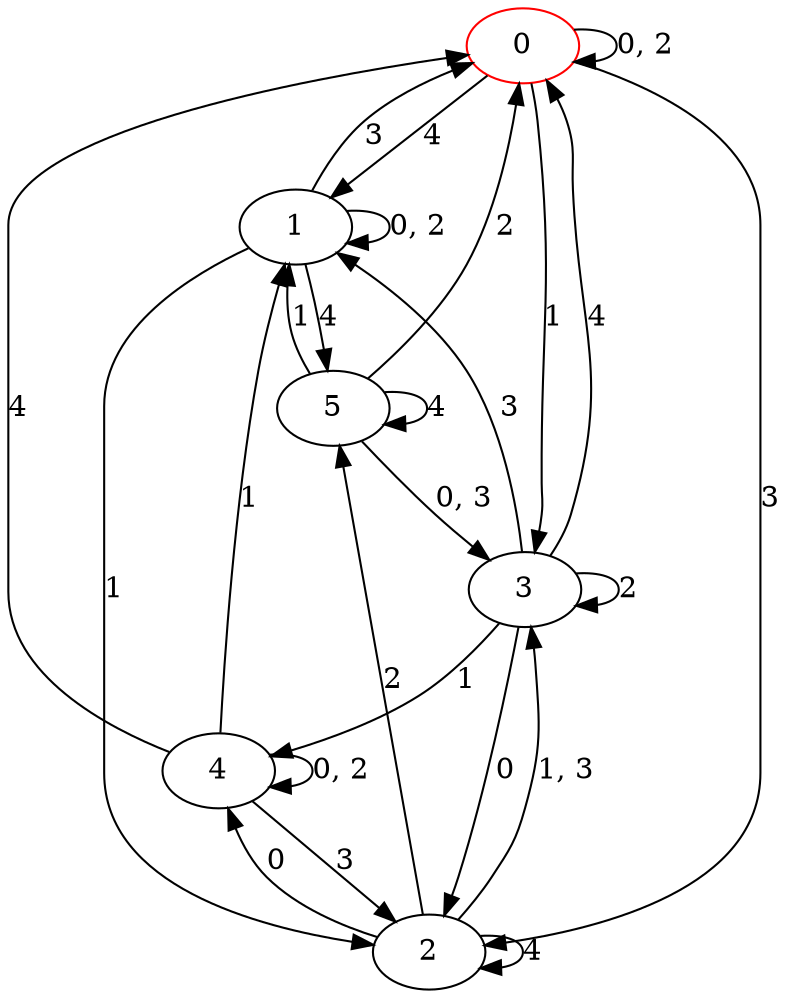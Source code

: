 digraph g {
0 [label= "0"] [color="red"];
1 [label= "1"];
2 [label= "2"];
3 [label= "3"];
4 [label= "4"];
5 [label= "5"];
0 -> 3[label= "1"];
0 -> 2[label= "3"];
0 -> 1[label= "4"];
1 -> 2[label= "1"];
1 -> 0[label= "3"];
1 -> 5[label= "4"];
2 -> 4[label= "0"];
2 -> 5[label= "2"];
2 -> 2[label= "4"];
3 -> 2[label= "0"];
3 -> 4[label= "1"];
3 -> 3[label= "2"];
3 -> 1[label= "3"];
3 -> 0[label= "4"];
4 -> 1[label= "1"];
4 -> 2[label= "3"];
4 -> 0[label= "4"];
5 -> 1[label= "1"];
5 -> 0[label= "2"];
5 -> 5[label= "4"];
0 -> 0[label= "0, 2"];
1 -> 1[label= "0, 2"];
2 -> 3[label= "1, 3"];
4 -> 4[label= "0, 2"];
5 -> 3[label= "0, 3"];
}
